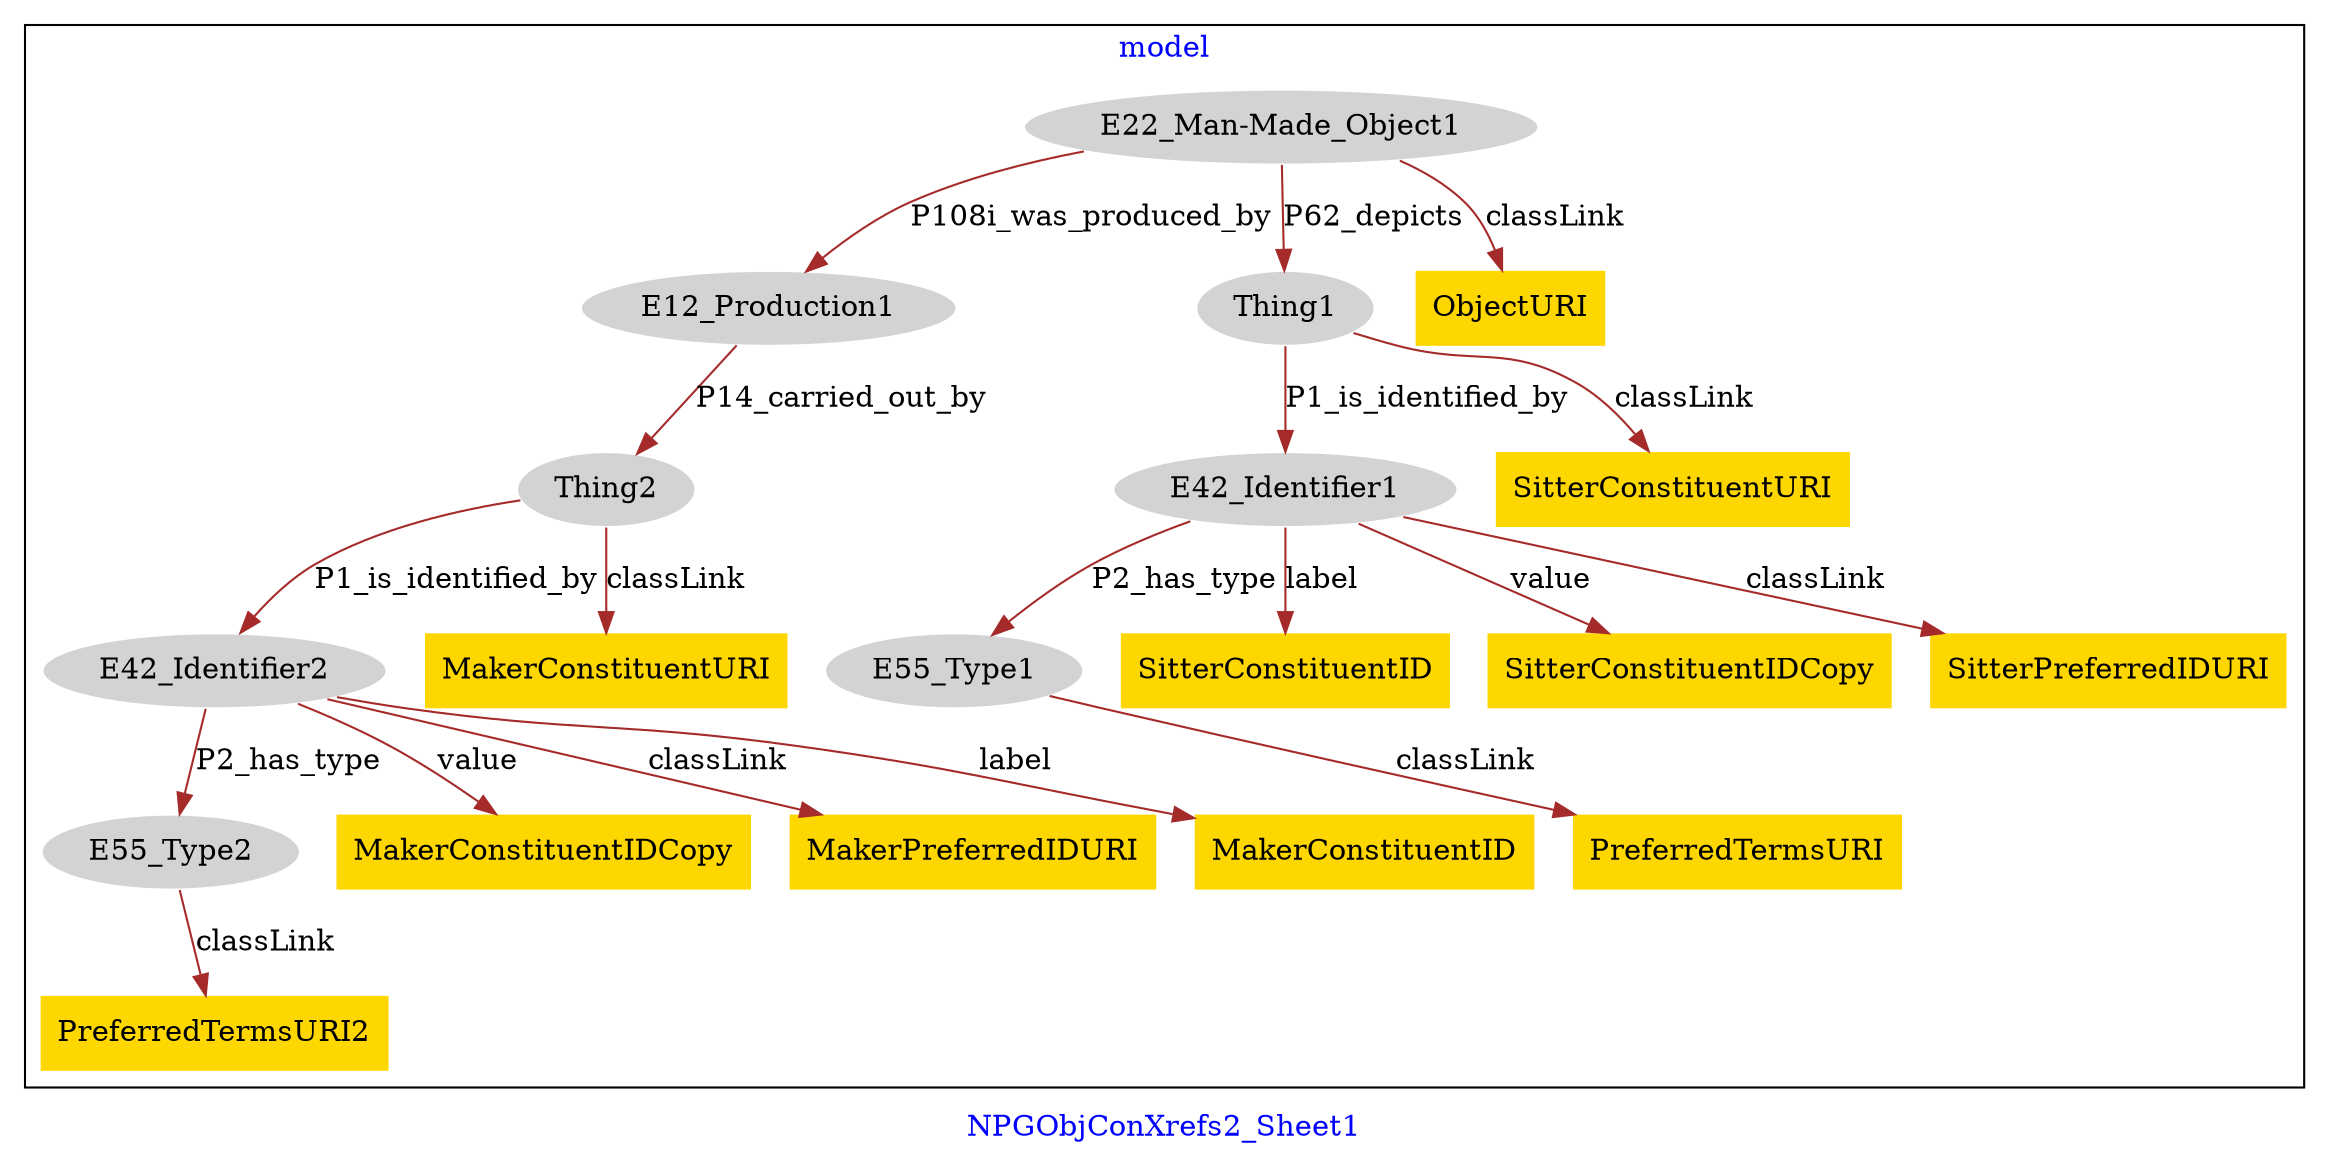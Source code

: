 digraph n0 {
fontcolor="blue"
remincross="true"
label="NPGObjConXrefs2_Sheet1"
subgraph cluster {
label="model"
n2[style="filled",color="white",fillcolor="lightgray",label="E12_Production1"];
n3[style="filled",color="white",fillcolor="lightgray",label="Thing2"];
n4[style="filled",color="white",fillcolor="lightgray",label="E22_Man-Made_Object1"];
n5[style="filled",color="white",fillcolor="lightgray",label="Thing1"];
n6[style="filled",color="white",fillcolor="lightgray",label="E42_Identifier1"];
n7[style="filled",color="white",fillcolor="lightgray",label="E55_Type1"];
n8[style="filled",color="white",fillcolor="lightgray",label="E42_Identifier2"];
n9[style="filled",color="white",fillcolor="lightgray",label="E55_Type2"];
n10[shape="plaintext",style="filled",fillcolor="gold",label="MakerConstituentIDCopy"];
n11[shape="plaintext",style="filled",fillcolor="gold",label="PreferredTermsURI"];
n12[shape="plaintext",style="filled",fillcolor="gold",label="SitterConstituentID"];
n13[shape="plaintext",style="filled",fillcolor="gold",label="MakerConstituentURI"];
n14[shape="plaintext",style="filled",fillcolor="gold",label="MakerPreferredIDURI"];
n15[shape="plaintext",style="filled",fillcolor="gold",label="ObjectURI"];
n16[shape="plaintext",style="filled",fillcolor="gold",label="SitterConstituentIDCopy"];
n17[shape="plaintext",style="filled",fillcolor="gold",label="MakerConstituentID"];
n18[shape="plaintext",style="filled",fillcolor="gold",label="PreferredTermsURI2"];
n19[shape="plaintext",style="filled",fillcolor="gold",label="SitterConstituentURI"];
n20[shape="plaintext",style="filled",fillcolor="gold",label="SitterPreferredIDURI"];
}
n2 -> n3[color="brown",fontcolor="black",label="P14_carried_out_by"]
n4 -> n2[color="brown",fontcolor="black",label="P108i_was_produced_by"]
n4 -> n5[color="brown",fontcolor="black",label="P62_depicts"]
n6 -> n7[color="brown",fontcolor="black",label="P2_has_type"]
n8 -> n9[color="brown",fontcolor="black",label="P2_has_type"]
n5 -> n6[color="brown",fontcolor="black",label="P1_is_identified_by"]
n3 -> n8[color="brown",fontcolor="black",label="P1_is_identified_by"]
n8 -> n10[color="brown",fontcolor="black",label="value"]
n7 -> n11[color="brown",fontcolor="black",label="classLink"]
n6 -> n12[color="brown",fontcolor="black",label="label"]
n3 -> n13[color="brown",fontcolor="black",label="classLink"]
n8 -> n14[color="brown",fontcolor="black",label="classLink"]
n4 -> n15[color="brown",fontcolor="black",label="classLink"]
n6 -> n16[color="brown",fontcolor="black",label="value"]
n8 -> n17[color="brown",fontcolor="black",label="label"]
n9 -> n18[color="brown",fontcolor="black",label="classLink"]
n5 -> n19[color="brown",fontcolor="black",label="classLink"]
n6 -> n20[color="brown",fontcolor="black",label="classLink"]
}
